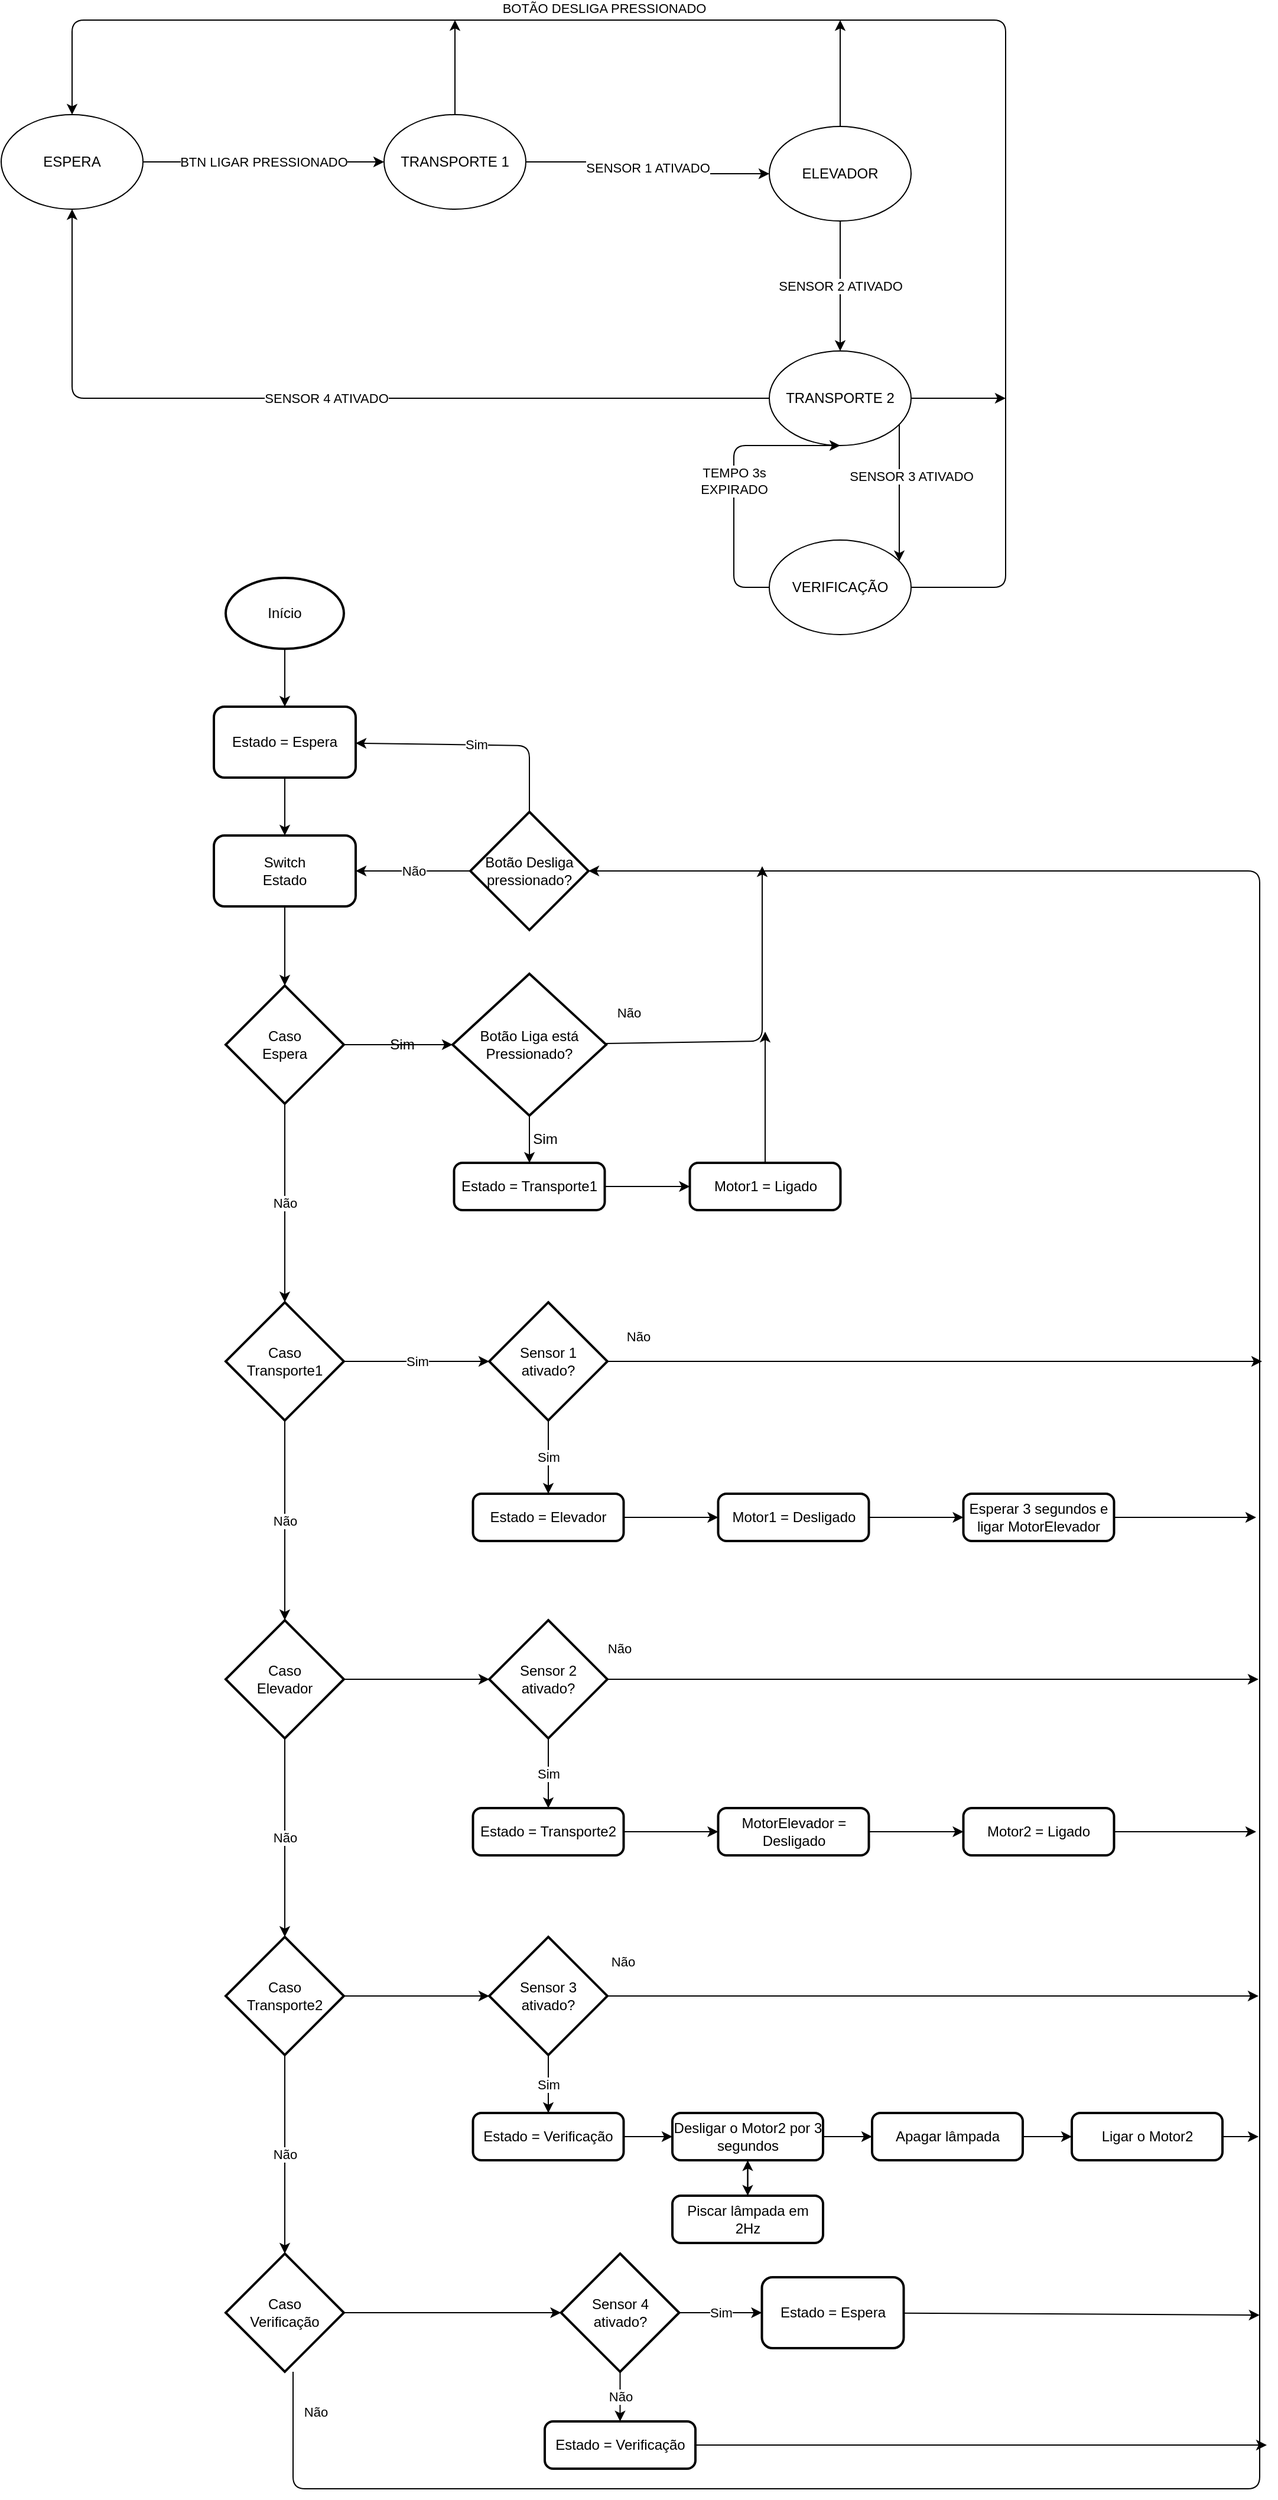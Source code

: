 <mxfile>
    <diagram name="Página-1" id="EIauQohw6qzDTarmpEq7">
        <mxGraphModel dx="1670" dy="947" grid="0" gridSize="10" guides="1" tooltips="1" connect="1" arrows="1" fold="1" page="0" pageScale="1" pageWidth="827" pageHeight="1169" math="0" shadow="0">
            <root>
                <mxCell id="0"/>
                <mxCell id="1" parent="0"/>
                <mxCell id="5EsUXz_L_WnI6JZiVOnS-6" value="BTN LIGAR PRESSIONADO" style="edgeStyle=orthogonalEdgeStyle;rounded=1;orthogonalLoop=1;jettySize=auto;html=1;align=center;" parent="1" source="5EsUXz_L_WnI6JZiVOnS-1" target="5EsUXz_L_WnI6JZiVOnS-2" edge="1">
                    <mxGeometry relative="1" as="geometry"/>
                </mxCell>
                <mxCell id="5EsUXz_L_WnI6JZiVOnS-1" value="ESPERA" style="ellipse;html=1;align=center;whiteSpace=wrap;rounded=1;" parent="1" vertex="1">
                    <mxGeometry x="30" y="130" width="120" height="80" as="geometry"/>
                </mxCell>
                <mxCell id="5EsUXz_L_WnI6JZiVOnS-7" value="SENSOR 1 ATIVADO" style="edgeStyle=orthogonalEdgeStyle;rounded=1;orthogonalLoop=1;jettySize=auto;html=1;align=center;" parent="1" source="5EsUXz_L_WnI6JZiVOnS-2" target="5EsUXz_L_WnI6JZiVOnS-4" edge="1">
                    <mxGeometry relative="1" as="geometry"/>
                </mxCell>
                <mxCell id="5EsUXz_L_WnI6JZiVOnS-13" style="edgeStyle=orthogonalEdgeStyle;rounded=1;orthogonalLoop=1;jettySize=auto;html=1;" parent="1" source="5EsUXz_L_WnI6JZiVOnS-2" edge="1">
                    <mxGeometry relative="1" as="geometry">
                        <mxPoint x="414" y="50" as="targetPoint"/>
                    </mxGeometry>
                </mxCell>
                <mxCell id="5EsUXz_L_WnI6JZiVOnS-2" value="TRANSPORTE 1" style="ellipse;html=1;align=center;whiteSpace=wrap;rounded=1;" parent="1" vertex="1">
                    <mxGeometry x="354" y="130" width="120" height="80" as="geometry"/>
                </mxCell>
                <mxCell id="5EsUXz_L_WnI6JZiVOnS-9" value="SENSOR 3 ATIVADO" style="edgeStyle=orthogonalEdgeStyle;rounded=1;orthogonalLoop=1;jettySize=auto;html=1;align=center;" parent="1" source="5EsUXz_L_WnI6JZiVOnS-3" target="5EsUXz_L_WnI6JZiVOnS-5" edge="1">
                    <mxGeometry x="-0.25" y="10" relative="1" as="geometry">
                        <Array as="points">
                            <mxPoint x="790" y="460"/>
                            <mxPoint x="790" y="460"/>
                        </Array>
                        <mxPoint as="offset"/>
                    </mxGeometry>
                </mxCell>
                <mxCell id="5EsUXz_L_WnI6JZiVOnS-10" value="SENSOR 4 ATIVADO" style="edgeStyle=orthogonalEdgeStyle;rounded=1;orthogonalLoop=1;jettySize=auto;html=1;" parent="1" source="5EsUXz_L_WnI6JZiVOnS-3" target="5EsUXz_L_WnI6JZiVOnS-1" edge="1">
                    <mxGeometry relative="1" as="geometry"/>
                </mxCell>
                <mxCell id="5EsUXz_L_WnI6JZiVOnS-15" style="edgeStyle=orthogonalEdgeStyle;rounded=1;orthogonalLoop=1;jettySize=auto;html=1;" parent="1" source="5EsUXz_L_WnI6JZiVOnS-3" edge="1">
                    <mxGeometry relative="1" as="geometry">
                        <mxPoint x="880" y="370" as="targetPoint"/>
                    </mxGeometry>
                </mxCell>
                <mxCell id="5EsUXz_L_WnI6JZiVOnS-3" value="TRANSPORTE 2" style="ellipse;html=1;align=center;whiteSpace=wrap;rounded=1;" parent="1" vertex="1">
                    <mxGeometry x="680" y="330" width="120" height="80" as="geometry"/>
                </mxCell>
                <mxCell id="5EsUXz_L_WnI6JZiVOnS-8" value="SENSOR 2 ATIVADO" style="edgeStyle=orthogonalEdgeStyle;rounded=1;orthogonalLoop=1;jettySize=auto;html=1;align=center;" parent="1" source="5EsUXz_L_WnI6JZiVOnS-4" target="5EsUXz_L_WnI6JZiVOnS-3" edge="1">
                    <mxGeometry relative="1" as="geometry"/>
                </mxCell>
                <mxCell id="5EsUXz_L_WnI6JZiVOnS-14" style="edgeStyle=orthogonalEdgeStyle;rounded=1;orthogonalLoop=1;jettySize=auto;html=1;" parent="1" source="5EsUXz_L_WnI6JZiVOnS-4" edge="1">
                    <mxGeometry relative="1" as="geometry">
                        <mxPoint x="740" y="50" as="targetPoint"/>
                    </mxGeometry>
                </mxCell>
                <mxCell id="5EsUXz_L_WnI6JZiVOnS-4" value="ELEVADOR" style="ellipse;html=1;align=center;whiteSpace=wrap;rounded=1;" parent="1" vertex="1">
                    <mxGeometry x="680" y="140" width="120" height="80" as="geometry"/>
                </mxCell>
                <mxCell id="5EsUXz_L_WnI6JZiVOnS-11" value="TEMPO 3s&lt;br&gt;EXPIRADO" style="edgeStyle=orthogonalEdgeStyle;rounded=1;orthogonalLoop=1;jettySize=auto;html=1;" parent="1" source="5EsUXz_L_WnI6JZiVOnS-5" target="5EsUXz_L_WnI6JZiVOnS-3" edge="1">
                    <mxGeometry relative="1" as="geometry">
                        <mxPoint x="650" y="410" as="targetPoint"/>
                        <Array as="points">
                            <mxPoint x="650" y="530"/>
                            <mxPoint x="650" y="410"/>
                        </Array>
                    </mxGeometry>
                </mxCell>
                <mxCell id="5EsUXz_L_WnI6JZiVOnS-12" value="BOTÃO DESLIGA PRESSIONADO" style="edgeStyle=orthogonalEdgeStyle;rounded=1;orthogonalLoop=1;jettySize=auto;html=1;entryX=0.5;entryY=0;entryDx=0;entryDy=0;" parent="1" source="5EsUXz_L_WnI6JZiVOnS-5" target="5EsUXz_L_WnI6JZiVOnS-1" edge="1">
                    <mxGeometry x="0.259" y="-10" relative="1" as="geometry">
                        <mxPoint x="850" y="50" as="targetPoint"/>
                        <Array as="points">
                            <mxPoint x="880" y="530"/>
                            <mxPoint x="880" y="50"/>
                            <mxPoint x="90" y="50"/>
                        </Array>
                        <mxPoint as="offset"/>
                    </mxGeometry>
                </mxCell>
                <mxCell id="5EsUXz_L_WnI6JZiVOnS-5" value="VERIFICAÇÃO" style="ellipse;html=1;align=center;whiteSpace=wrap;rounded=1;" parent="1" vertex="1">
                    <mxGeometry x="680" y="490" width="120" height="80" as="geometry"/>
                </mxCell>
                <mxCell id="23" value="" style="edgeStyle=orthogonalEdgeStyle;rounded=1;orthogonalLoop=1;jettySize=auto;html=1;fontSize=12;startArrow=none;startFill=0;endArrow=classic;endFill=1;" edge="1" parent="1" source="24" target="34">
                    <mxGeometry relative="1" as="geometry"/>
                </mxCell>
                <mxCell id="24" value="Início" style="strokeWidth=2;html=1;shape=mxgraph.flowchart.start_1;whiteSpace=wrap;rounded=1;" vertex="1" parent="1">
                    <mxGeometry x="220" y="522" width="100" height="60" as="geometry"/>
                </mxCell>
                <mxCell id="25" value="" style="edgeStyle=orthogonalEdgeStyle;rounded=1;orthogonalLoop=1;jettySize=auto;html=1;startArrow=none;startFill=0;endArrow=classic;endFill=1;" edge="1" parent="1" source="26" target="28">
                    <mxGeometry relative="1" as="geometry"/>
                </mxCell>
                <mxCell id="44" value="Não" style="edgeStyle=none;html=1;" edge="1" parent="1" source="26" target="43">
                    <mxGeometry relative="1" as="geometry"/>
                </mxCell>
                <mxCell id="26" value="Caso&lt;br&gt;Espera" style="strokeWidth=2;html=1;shape=mxgraph.flowchart.decision;whiteSpace=wrap;rounded=1;" vertex="1" parent="1">
                    <mxGeometry x="220" y="867" width="100" height="100" as="geometry"/>
                </mxCell>
                <mxCell id="27" value="" style="edgeStyle=orthogonalEdgeStyle;rounded=1;orthogonalLoop=1;jettySize=auto;html=1;fontSize=12;startArrow=none;startFill=0;endArrow=classic;endFill=1;" edge="1" parent="1" source="28" target="29">
                    <mxGeometry relative="1" as="geometry"/>
                </mxCell>
                <mxCell id="64" value="Não" style="edgeStyle=none;html=1;" edge="1" parent="1" source="28">
                    <mxGeometry x="-0.859" y="26" relative="1" as="geometry">
                        <mxPoint x="674" y="766" as="targetPoint"/>
                        <Array as="points">
                            <mxPoint x="674" y="914"/>
                        </Array>
                        <mxPoint as="offset"/>
                    </mxGeometry>
                </mxCell>
                <mxCell id="28" value="&lt;font style=&quot;font-size: 12px;&quot;&gt;Botão Liga está Pressionado?&lt;/font&gt;" style="strokeWidth=2;html=1;shape=mxgraph.flowchart.decision;whiteSpace=wrap;fontSize=12;rounded=1;" vertex="1" parent="1">
                    <mxGeometry x="412" y="857" width="130" height="120" as="geometry"/>
                </mxCell>
                <mxCell id="109" value="" style="edgeStyle=none;rounded=1;html=1;" edge="1" parent="1" source="29" target="108">
                    <mxGeometry relative="1" as="geometry"/>
                </mxCell>
                <mxCell id="29" value="Estado = Transporte1" style="rounded=1;whiteSpace=wrap;html=1;absoluteArcSize=1;arcSize=14;strokeWidth=2;" vertex="1" parent="1">
                    <mxGeometry x="413.25" y="1017" width="127.5" height="40" as="geometry"/>
                </mxCell>
                <mxCell id="30" value="Sim" style="text;html=1;resizable=0;autosize=1;align=center;verticalAlign=middle;points=[];fillColor=none;strokeColor=none;rounded=1;fontSize=12;" vertex="1" parent="1">
                    <mxGeometry x="349" y="907" width="40" height="20" as="geometry"/>
                </mxCell>
                <mxCell id="31" value="Sim" style="text;html=1;resizable=0;autosize=1;align=center;verticalAlign=middle;points=[];fillColor=none;strokeColor=none;rounded=1;fontSize=12;" vertex="1" parent="1">
                    <mxGeometry x="470" y="987" width="40" height="20" as="geometry"/>
                </mxCell>
                <mxCell id="33" value="" style="edgeStyle=orthogonalEdgeStyle;rounded=1;orthogonalLoop=1;jettySize=auto;html=1;fontSize=12;startArrow=none;startFill=0;endArrow=classic;endFill=1;" edge="1" parent="1" source="34" target="36">
                    <mxGeometry relative="1" as="geometry"/>
                </mxCell>
                <mxCell id="34" value="Estado = Espera" style="whiteSpace=wrap;html=1;strokeWidth=2;rounded=1;" vertex="1" parent="1">
                    <mxGeometry x="210" y="631" width="120" height="60" as="geometry"/>
                </mxCell>
                <mxCell id="35" value="" style="edgeStyle=orthogonalEdgeStyle;rounded=1;orthogonalLoop=1;jettySize=auto;html=1;fontSize=12;startArrow=none;startFill=0;endArrow=classic;endFill=1;" edge="1" parent="1" source="36" target="26">
                    <mxGeometry relative="1" as="geometry"/>
                </mxCell>
                <mxCell id="36" value="Switch&lt;br&gt;Estado" style="whiteSpace=wrap;html=1;strokeWidth=2;rounded=1;" vertex="1" parent="1">
                    <mxGeometry x="210" y="740" width="120" height="60" as="geometry"/>
                </mxCell>
                <mxCell id="46" value="Não" style="edgeStyle=none;html=1;" edge="1" parent="1" source="43" target="45">
                    <mxGeometry relative="1" as="geometry"/>
                </mxCell>
                <mxCell id="67" value="Sim" style="edgeStyle=none;rounded=1;html=1;" edge="1" parent="1" source="43" target="66">
                    <mxGeometry relative="1" as="geometry"/>
                </mxCell>
                <mxCell id="43" value="Caso&lt;br&gt;Transporte1" style="strokeWidth=2;html=1;shape=mxgraph.flowchart.decision;whiteSpace=wrap;rounded=1;" vertex="1" parent="1">
                    <mxGeometry x="220" y="1135" width="100" height="100" as="geometry"/>
                </mxCell>
                <mxCell id="48" value="Não" style="edgeStyle=none;html=1;" edge="1" parent="1" source="45" target="47">
                    <mxGeometry relative="1" as="geometry"/>
                </mxCell>
                <mxCell id="74" style="edgeStyle=none;rounded=1;html=1;" edge="1" parent="1" source="45" target="73">
                    <mxGeometry relative="1" as="geometry"/>
                </mxCell>
                <mxCell id="45" value="Caso&lt;br&gt;Elevador" style="strokeWidth=2;html=1;shape=mxgraph.flowchart.decision;whiteSpace=wrap;rounded=1;" vertex="1" parent="1">
                    <mxGeometry x="220" y="1404" width="100" height="100" as="geometry"/>
                </mxCell>
                <mxCell id="50" value="Não" style="edgeStyle=none;html=1;" edge="1" parent="1" source="47" target="49">
                    <mxGeometry relative="1" as="geometry"/>
                </mxCell>
                <mxCell id="80" value="" style="edgeStyle=none;rounded=1;html=1;" edge="1" parent="1" source="47" target="79">
                    <mxGeometry relative="1" as="geometry"/>
                </mxCell>
                <mxCell id="47" value="Caso&lt;br&gt;Transporte2" style="strokeWidth=2;html=1;shape=mxgraph.flowchart.decision;whiteSpace=wrap;rounded=1;" vertex="1" parent="1">
                    <mxGeometry x="220" y="1672" width="100" height="100" as="geometry"/>
                </mxCell>
                <mxCell id="57" value="Não" style="edgeStyle=orthogonalEdgeStyle;html=1;" edge="1" parent="1" source="49" target="134">
                    <mxGeometry x="-0.976" y="19" relative="1" as="geometry">
                        <mxPoint x="616" y="769" as="targetPoint"/>
                        <Array as="points">
                            <mxPoint x="277" y="2139"/>
                            <mxPoint x="1095" y="2139"/>
                            <mxPoint x="1095" y="770"/>
                        </Array>
                        <mxPoint as="offset"/>
                    </mxGeometry>
                </mxCell>
                <mxCell id="133" style="edgeStyle=none;rounded=1;html=1;" edge="1" parent="1" source="49" target="88">
                    <mxGeometry relative="1" as="geometry"/>
                </mxCell>
                <mxCell id="49" value="Caso&lt;br&gt;Verificação" style="strokeWidth=2;html=1;shape=mxgraph.flowchart.decision;whiteSpace=wrap;rounded=1;" vertex="1" parent="1">
                    <mxGeometry x="220" y="1940" width="100" height="100" as="geometry"/>
                </mxCell>
                <mxCell id="69" value="Sim" style="edgeStyle=none;rounded=1;html=1;" edge="1" parent="1" source="66" target="68">
                    <mxGeometry relative="1" as="geometry"/>
                </mxCell>
                <mxCell id="70" value="Não" style="edgeStyle=none;rounded=1;html=1;" edge="1" parent="1" source="66">
                    <mxGeometry x="-0.906" y="21" relative="1" as="geometry">
                        <mxPoint x="1097" y="1185" as="targetPoint"/>
                        <mxPoint as="offset"/>
                    </mxGeometry>
                </mxCell>
                <mxCell id="66" value="Sensor 1 &lt;br&gt;ativado?" style="strokeWidth=2;html=1;shape=mxgraph.flowchart.decision;whiteSpace=wrap;rounded=1;" vertex="1" parent="1">
                    <mxGeometry x="443" y="1135" width="100" height="100" as="geometry"/>
                </mxCell>
                <mxCell id="102" value="" style="edgeStyle=none;rounded=1;html=1;" edge="1" parent="1" source="68" target="101">
                    <mxGeometry relative="1" as="geometry"/>
                </mxCell>
                <mxCell id="68" value="Estado = Elevador" style="rounded=1;whiteSpace=wrap;html=1;absoluteArcSize=1;arcSize=14;strokeWidth=2;" vertex="1" parent="1">
                    <mxGeometry x="429.25" y="1297" width="127.5" height="40" as="geometry"/>
                </mxCell>
                <mxCell id="75" value="Não" style="edgeStyle=none;rounded=1;html=1;" edge="1" parent="1" source="73">
                    <mxGeometry x="-0.964" y="26" relative="1" as="geometry">
                        <mxPoint x="1094" y="1454" as="targetPoint"/>
                        <mxPoint as="offset"/>
                    </mxGeometry>
                </mxCell>
                <mxCell id="77" value="Sim" style="edgeStyle=none;rounded=1;html=1;" edge="1" parent="1" source="73" target="76">
                    <mxGeometry relative="1" as="geometry"/>
                </mxCell>
                <mxCell id="73" value="Sensor 2&lt;br&gt;ativado?" style="strokeWidth=2;html=1;shape=mxgraph.flowchart.decision;whiteSpace=wrap;rounded=1;" vertex="1" parent="1">
                    <mxGeometry x="443" y="1404" width="100" height="100" as="geometry"/>
                </mxCell>
                <mxCell id="112" value="" style="edgeStyle=none;rounded=1;html=1;" edge="1" parent="1" source="76" target="111">
                    <mxGeometry relative="1" as="geometry"/>
                </mxCell>
                <mxCell id="76" value="Estado = Transporte2" style="rounded=1;whiteSpace=wrap;html=1;absoluteArcSize=1;arcSize=14;strokeWidth=2;" vertex="1" parent="1">
                    <mxGeometry x="429.25" y="1563" width="127.5" height="40" as="geometry"/>
                </mxCell>
                <mxCell id="81" value="Não" style="edgeStyle=none;rounded=1;html=1;" edge="1" parent="1" source="79">
                    <mxGeometry x="-0.954" y="29" relative="1" as="geometry">
                        <mxPoint x="1094" y="1722" as="targetPoint"/>
                        <mxPoint as="offset"/>
                    </mxGeometry>
                </mxCell>
                <mxCell id="83" value="Sim" style="edgeStyle=none;rounded=1;html=1;" edge="1" parent="1" source="79" target="82">
                    <mxGeometry relative="1" as="geometry"/>
                </mxCell>
                <mxCell id="79" value="Sensor 3&lt;br&gt;ativado?" style="strokeWidth=2;html=1;shape=mxgraph.flowchart.decision;whiteSpace=wrap;rounded=1;" vertex="1" parent="1">
                    <mxGeometry x="443" y="1672" width="100" height="100" as="geometry"/>
                </mxCell>
                <mxCell id="131" style="edgeStyle=none;rounded=1;html=1;" edge="1" parent="1" source="82" target="85">
                    <mxGeometry relative="1" as="geometry"/>
                </mxCell>
                <mxCell id="82" value="Estado = Verificação" style="rounded=1;whiteSpace=wrap;html=1;absoluteArcSize=1;arcSize=14;strokeWidth=2;" vertex="1" parent="1">
                    <mxGeometry x="429.25" y="1821" width="127.5" height="40" as="geometry"/>
                </mxCell>
                <mxCell id="126" style="edgeStyle=none;rounded=1;html=1;" edge="1" parent="1" source="85" target="125">
                    <mxGeometry relative="1" as="geometry"/>
                </mxCell>
                <mxCell id="128" value="" style="edgeStyle=none;rounded=1;html=1;" edge="1" parent="1" source="85" target="127">
                    <mxGeometry relative="1" as="geometry"/>
                </mxCell>
                <mxCell id="85" value="Desligar o Motor2 por 3 segundos" style="rounded=1;whiteSpace=wrap;html=1;absoluteArcSize=1;arcSize=14;strokeWidth=2;" vertex="1" parent="1">
                    <mxGeometry x="598" y="1821" width="127.5" height="40" as="geometry"/>
                </mxCell>
                <mxCell id="130" style="edgeStyle=none;rounded=1;html=1;" edge="1" parent="1" source="86">
                    <mxGeometry relative="1" as="geometry">
                        <mxPoint x="1094.053" y="1841" as="targetPoint"/>
                    </mxGeometry>
                </mxCell>
                <mxCell id="86" value="Ligar o Motor2" style="rounded=1;whiteSpace=wrap;html=1;absoluteArcSize=1;arcSize=14;strokeWidth=2;" vertex="1" parent="1">
                    <mxGeometry x="936" y="1821" width="127.5" height="40" as="geometry"/>
                </mxCell>
                <mxCell id="92" value="Não" style="edgeStyle=none;rounded=1;html=1;" edge="1" parent="1" source="88" target="91">
                    <mxGeometry relative="1" as="geometry"/>
                </mxCell>
                <mxCell id="98" value="Sim" style="edgeStyle=none;rounded=1;html=1;" edge="1" parent="1" source="88" target="94">
                    <mxGeometry relative="1" as="geometry"/>
                </mxCell>
                <mxCell id="88" value="Sensor 4&lt;br&gt;ativado?" style="strokeWidth=2;html=1;shape=mxgraph.flowchart.decision;whiteSpace=wrap;rounded=1;" vertex="1" parent="1">
                    <mxGeometry x="503.75" y="1940" width="100" height="100" as="geometry"/>
                </mxCell>
                <mxCell id="100" style="edgeStyle=none;rounded=1;html=1;" edge="1" parent="1" source="91">
                    <mxGeometry relative="1" as="geometry">
                        <mxPoint x="1101" y="2102" as="targetPoint"/>
                    </mxGeometry>
                </mxCell>
                <mxCell id="91" value="Estado = Verificação" style="rounded=1;whiteSpace=wrap;html=1;absoluteArcSize=1;arcSize=14;strokeWidth=2;" vertex="1" parent="1">
                    <mxGeometry x="490.0" y="2082" width="127.5" height="40" as="geometry"/>
                </mxCell>
                <mxCell id="99" style="edgeStyle=none;rounded=1;html=1;" edge="1" parent="1" source="94">
                    <mxGeometry relative="1" as="geometry">
                        <mxPoint x="1094.882" y="1992" as="targetPoint"/>
                    </mxGeometry>
                </mxCell>
                <mxCell id="94" value="Estado = Espera" style="whiteSpace=wrap;html=1;strokeWidth=2;rounded=1;" vertex="1" parent="1">
                    <mxGeometry x="673.75" y="1960" width="120" height="60" as="geometry"/>
                </mxCell>
                <mxCell id="106" value="" style="edgeStyle=none;rounded=1;html=1;" edge="1" parent="1" source="101" target="105">
                    <mxGeometry relative="1" as="geometry"/>
                </mxCell>
                <mxCell id="101" value="Motor1 = Desligado" style="rounded=1;whiteSpace=wrap;html=1;absoluteArcSize=1;arcSize=14;strokeWidth=2;" vertex="1" parent="1">
                    <mxGeometry x="636.75" y="1297" width="127.5" height="40" as="geometry"/>
                </mxCell>
                <mxCell id="107" style="edgeStyle=none;rounded=1;html=1;" edge="1" parent="1" source="105">
                    <mxGeometry relative="1" as="geometry">
                        <mxPoint x="1092" y="1317" as="targetPoint"/>
                    </mxGeometry>
                </mxCell>
                <mxCell id="105" value="Esperar 3 segundos e ligar MotorElevador" style="rounded=1;whiteSpace=wrap;html=1;absoluteArcSize=1;arcSize=14;strokeWidth=2;" vertex="1" parent="1">
                    <mxGeometry x="844.25" y="1297" width="127.5" height="40" as="geometry"/>
                </mxCell>
                <mxCell id="110" style="edgeStyle=none;rounded=1;html=1;" edge="1" parent="1" source="108">
                    <mxGeometry relative="1" as="geometry">
                        <mxPoint x="676.5" y="906.0" as="targetPoint"/>
                    </mxGeometry>
                </mxCell>
                <mxCell id="108" value="Motor1 = Ligado" style="rounded=1;whiteSpace=wrap;html=1;absoluteArcSize=1;arcSize=14;strokeWidth=2;" vertex="1" parent="1">
                    <mxGeometry x="612.75" y="1017" width="127.5" height="40" as="geometry"/>
                </mxCell>
                <mxCell id="114" value="" style="edgeStyle=none;rounded=1;html=1;" edge="1" parent="1" source="111" target="113">
                    <mxGeometry relative="1" as="geometry"/>
                </mxCell>
                <mxCell id="111" value="MotorElevador = Desligado" style="rounded=1;whiteSpace=wrap;html=1;absoluteArcSize=1;arcSize=14;strokeWidth=2;" vertex="1" parent="1">
                    <mxGeometry x="636.75" y="1563" width="127.5" height="40" as="geometry"/>
                </mxCell>
                <mxCell id="115" style="edgeStyle=none;rounded=1;html=1;" edge="1" parent="1" source="113">
                    <mxGeometry relative="1" as="geometry">
                        <mxPoint x="1092" y="1583" as="targetPoint"/>
                    </mxGeometry>
                </mxCell>
                <mxCell id="113" value="Motor2 = Ligado" style="rounded=1;whiteSpace=wrap;html=1;absoluteArcSize=1;arcSize=14;strokeWidth=2;" vertex="1" parent="1">
                    <mxGeometry x="844.25" y="1563" width="127.5" height="40" as="geometry"/>
                </mxCell>
                <mxCell id="132" style="edgeStyle=none;rounded=1;html=1;" edge="1" parent="1" source="125" target="85">
                    <mxGeometry relative="1" as="geometry"/>
                </mxCell>
                <mxCell id="125" value="Piscar lâmpada em 2Hz" style="rounded=1;whiteSpace=wrap;html=1;absoluteArcSize=1;arcSize=14;strokeWidth=2;" vertex="1" parent="1">
                    <mxGeometry x="598.0" y="1891" width="127.5" height="40" as="geometry"/>
                </mxCell>
                <mxCell id="129" style="edgeStyle=none;rounded=1;html=1;" edge="1" parent="1" source="127" target="86">
                    <mxGeometry relative="1" as="geometry"/>
                </mxCell>
                <mxCell id="127" value="Apagar lâmpada" style="rounded=1;whiteSpace=wrap;html=1;absoluteArcSize=1;arcSize=14;strokeWidth=2;" vertex="1" parent="1">
                    <mxGeometry x="767" y="1821" width="127.5" height="40" as="geometry"/>
                </mxCell>
                <mxCell id="135" value="Não" style="edgeStyle=none;rounded=1;html=1;" edge="1" parent="1" source="134" target="36">
                    <mxGeometry relative="1" as="geometry"/>
                </mxCell>
                <mxCell id="136" value="Sim" style="edgeStyle=none;rounded=1;html=1;" edge="1" parent="1" source="134" target="34">
                    <mxGeometry relative="1" as="geometry">
                        <mxPoint x="477" y="638.333" as="targetPoint"/>
                        <Array as="points">
                            <mxPoint x="477" y="664"/>
                        </Array>
                    </mxGeometry>
                </mxCell>
                <mxCell id="134" value="Botão Desliga&lt;br&gt;pressionado?" style="strokeWidth=2;html=1;shape=mxgraph.flowchart.decision;whiteSpace=wrap;rounded=1;" vertex="1" parent="1">
                    <mxGeometry x="427" y="720" width="100" height="100" as="geometry"/>
                </mxCell>
            </root>
        </mxGraphModel>
    </diagram>
</mxfile>